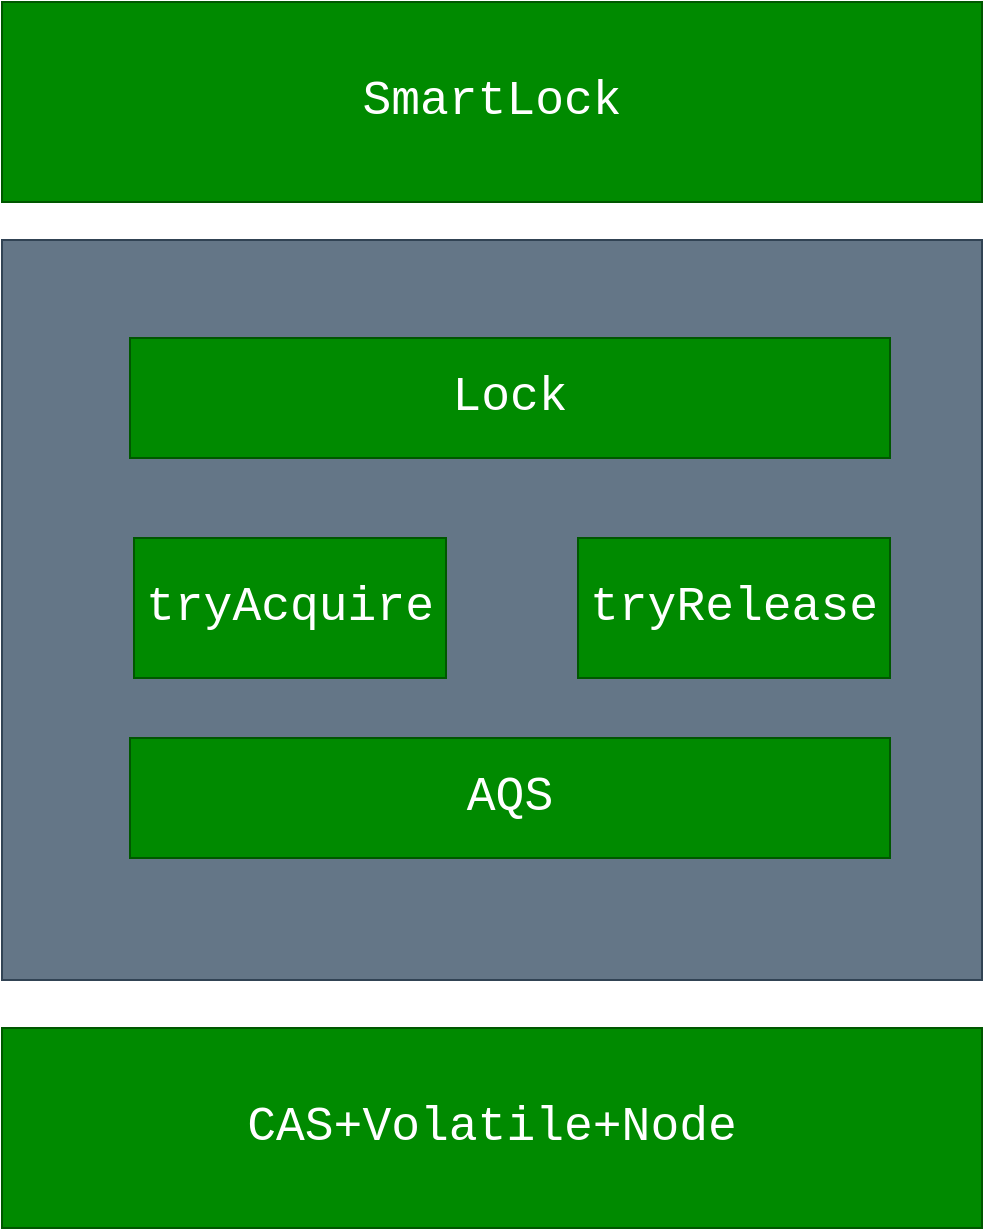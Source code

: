 <mxfile version="16.5.6" type="github">
  <diagram id="C5RBs43oDa-KdzZeNtuy" name="Page-1">
    <mxGraphModel dx="2062" dy="1113" grid="1" gridSize="10" guides="1" tooltips="1" connect="1" arrows="1" fold="1" page="1" pageScale="1" pageWidth="827" pageHeight="1169" math="0" shadow="0">
      <root>
        <mxCell id="WIyWlLk6GJQsqaUBKTNV-0" />
        <mxCell id="WIyWlLk6GJQsqaUBKTNV-1" parent="WIyWlLk6GJQsqaUBKTNV-0" />
        <mxCell id="tyFgzYTmBlXFPxsIGdar-0" value="&lt;font style=&quot;font-size: 24px&quot; face=&quot;Courier New&quot;&gt;SmartLock&lt;/font&gt;" style="rounded=0;whiteSpace=wrap;html=1;fillColor=#008a00;strokeColor=#005700;fontColor=#ffffff;" vertex="1" parent="WIyWlLk6GJQsqaUBKTNV-1">
          <mxGeometry x="160" y="91" width="490" height="100" as="geometry" />
        </mxCell>
        <mxCell id="tyFgzYTmBlXFPxsIGdar-3" value="" style="rounded=0;whiteSpace=wrap;html=1;fontFamily=Courier New;fontSize=24;fillColor=#647687;strokeColor=#314354;fontColor=#ffffff;" vertex="1" parent="WIyWlLk6GJQsqaUBKTNV-1">
          <mxGeometry x="160" y="210" width="490" height="370" as="geometry" />
        </mxCell>
        <mxCell id="tyFgzYTmBlXFPxsIGdar-4" value="Lock" style="rounded=0;whiteSpace=wrap;html=1;fontFamily=Courier New;fontSize=24;fillColor=#008a00;fontColor=#ffffff;strokeColor=#005700;" vertex="1" parent="WIyWlLk6GJQsqaUBKTNV-1">
          <mxGeometry x="224" y="259" width="380" height="60" as="geometry" />
        </mxCell>
        <mxCell id="tyFgzYTmBlXFPxsIGdar-5" value="AQS" style="rounded=0;whiteSpace=wrap;html=1;fontFamily=Courier New;fontSize=24;fillColor=#008a00;fontColor=#ffffff;strokeColor=#005700;" vertex="1" parent="WIyWlLk6GJQsqaUBKTNV-1">
          <mxGeometry x="224" y="459" width="380" height="60" as="geometry" />
        </mxCell>
        <mxCell id="tyFgzYTmBlXFPxsIGdar-6" value="tryAcquire" style="rounded=0;whiteSpace=wrap;html=1;fontFamily=Courier New;fontSize=24;fillColor=#008a00;fontColor=#ffffff;strokeColor=#005700;" vertex="1" parent="WIyWlLk6GJQsqaUBKTNV-1">
          <mxGeometry x="226" y="359" width="156" height="70" as="geometry" />
        </mxCell>
        <mxCell id="tyFgzYTmBlXFPxsIGdar-7" value="tryRelease" style="rounded=0;whiteSpace=wrap;html=1;fontFamily=Courier New;fontSize=24;fillColor=#008a00;fontColor=#ffffff;strokeColor=#005700;" vertex="1" parent="WIyWlLk6GJQsqaUBKTNV-1">
          <mxGeometry x="448" y="359" width="156" height="70" as="geometry" />
        </mxCell>
        <mxCell id="tyFgzYTmBlXFPxsIGdar-8" value="&lt;font style=&quot;font-size: 24px&quot; face=&quot;Courier New&quot;&gt;CAS+Volatile+Node&lt;/font&gt;" style="rounded=0;whiteSpace=wrap;html=1;fillColor=#008a00;strokeColor=#005700;fontColor=#ffffff;" vertex="1" parent="WIyWlLk6GJQsqaUBKTNV-1">
          <mxGeometry x="160" y="604" width="490" height="100" as="geometry" />
        </mxCell>
      </root>
    </mxGraphModel>
  </diagram>
</mxfile>
